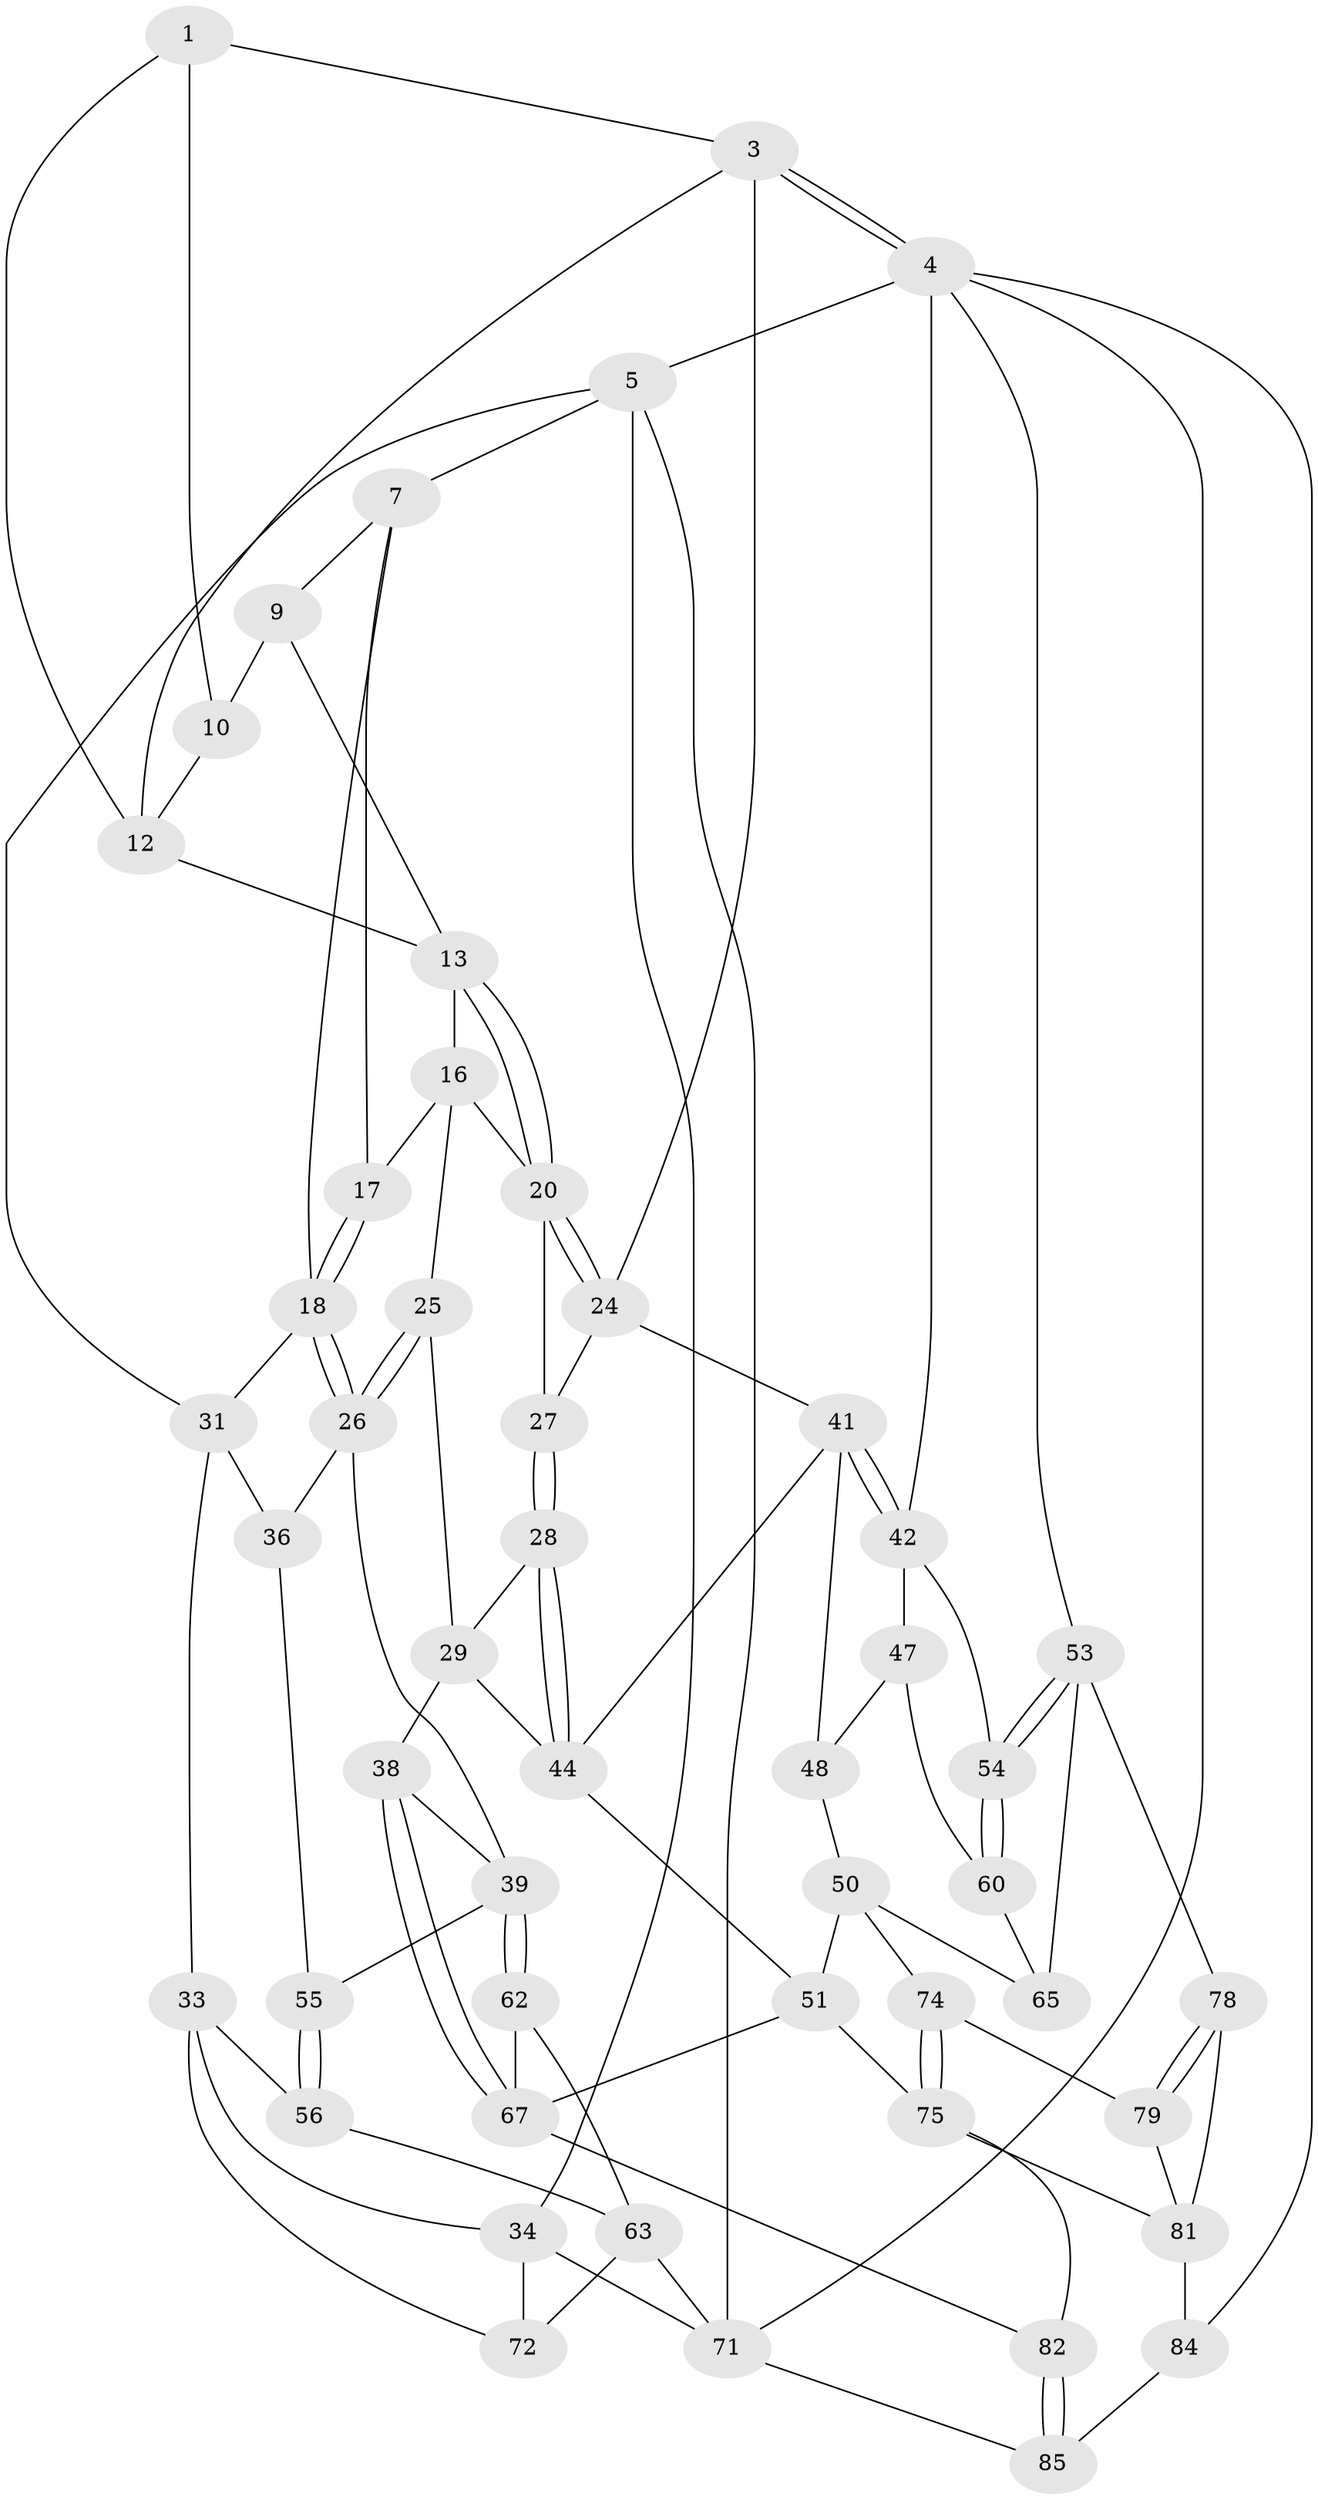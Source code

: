 // original degree distribution, {3: 0.023255813953488372, 4: 0.2441860465116279, 6: 0.22093023255813954, 5: 0.5116279069767442}
// Generated by graph-tools (version 1.1) at 2025/11/02/27/25 16:11:51]
// undirected, 51 vertices, 109 edges
graph export_dot {
graph [start="1"]
  node [color=gray90,style=filled];
  1 [pos="+0.8789315527855543+0",super="+2"];
  3 [pos="+1+0",super="+23"];
  4 [pos="+1+0",super="+52"];
  5 [pos="+0+0",super="+6"];
  7 [pos="+0.28942745336557263+0",super="+8"];
  9 [pos="+0.5081483347775033+0"];
  10 [pos="+0.6343775104743705+0",super="+11"];
  12 [pos="+0.7230091144329205+0.20545497251462463",super="+15"];
  13 [pos="+0.6724644225034058+0.20165267117313646",super="+14"];
  16 [pos="+0.5251957004692532+0.25358393934885787",super="+22"];
  17 [pos="+0.36137469556040286+0.14917102125613713"];
  18 [pos="+0.32505169339980744+0.33027586639527834",super="+19"];
  20 [pos="+0.5855287718071199+0.3231496534386117",super="+21"];
  24 [pos="+0.802321503771517+0.3159171528244772",super="+30"];
  25 [pos="+0.486732863920493+0.3702310035115131"];
  26 [pos="+0.32824523204391426+0.3367994283419422",super="+35"];
  27 [pos="+0.614550096642597+0.4200162706598261"];
  28 [pos="+0.6059817619336232+0.4555953495988528"];
  29 [pos="+0.4906018394686907+0.4028392424331688",super="+37"];
  31 [pos="+0.14368714716185188+0.3466942849131336",super="+32"];
  33 [pos="+0.03183587068493117+0.5161276486251394",super="+57"];
  34 [pos="+0+0.4998471360380287",super="+70"];
  36 [pos="+0.15254509703280184+0.5216515183487178"];
  38 [pos="+0.43419895473135023+0.5792309642677393"];
  39 [pos="+0.40898899498721325+0.5753071834692192",super="+40"];
  41 [pos="+0.8343728640409654+0.3696776913260164",super="+43"];
  42 [pos="+1+0.3072222343997857",super="+46"];
  44 [pos="+0.6073099421930009+0.5117762144003863",super="+45"];
  47 [pos="+0.991204729249386+0.5862645371643228",super="+59"];
  48 [pos="+0.837564981701268+0.4927501678307645",super="+49"];
  50 [pos="+0.6998396929966559+0.66250866976633",super="+66"];
  51 [pos="+0.632952229817869+0.624502918713835",super="+69"];
  53 [pos="+1+1",super="+77"];
  54 [pos="+1+1"];
  55 [pos="+0.18332528022614722+0.6460904936073772",super="+58"];
  56 [pos="+0.12736432655982904+0.7190928061719496",super="+64"];
  60 [pos="+1+0.8791686976971219",super="+61"];
  62 [pos="+0.31134191234947883+0.8505513671610024"];
  63 [pos="+0.3031967161756965+0.8490735326050537",super="+73"];
  65 [pos="+0.740342761565922+0.7192070404075868",super="+76"];
  67 [pos="+0.4549825750278459+0.8189283671768841",super="+68"];
  71 [pos="+0+1",super="+86"];
  72 [pos="+0.07047870260714661+0.8189000804001635"];
  74 [pos="+0.6502638740355792+0.7666826758960318"];
  75 [pos="+0.4656084497138936+0.8251046397751773",super="+80"];
  78 [pos="+0.7080131401261196+0.9323715866461947"];
  79 [pos="+0.6326174001846232+0.8148234591518813"];
  81 [pos="+0.5920875624835938+0.9090743881088302",super="+83"];
  82 [pos="+0.4280701258689702+1"];
  84 [pos="+0.6389129068125126+1"];
  85 [pos="+0.4357589487008922+1"];
  1 -- 3;
  1 -- 12;
  1 -- 10;
  3 -- 4;
  3 -- 4;
  3 -- 24;
  3 -- 12;
  4 -- 5;
  4 -- 42;
  4 -- 53;
  4 -- 71;
  4 -- 84;
  5 -- 34;
  5 -- 71;
  5 -- 7;
  5 -- 31;
  7 -- 18;
  7 -- 9;
  7 -- 17;
  9 -- 10;
  9 -- 13;
  10 -- 12;
  12 -- 13;
  13 -- 20;
  13 -- 20;
  13 -- 16;
  16 -- 17;
  16 -- 25;
  16 -- 20;
  17 -- 18;
  17 -- 18;
  18 -- 26;
  18 -- 26;
  18 -- 31;
  20 -- 24;
  20 -- 24;
  20 -- 27;
  24 -- 41;
  24 -- 27;
  25 -- 26;
  25 -- 26;
  25 -- 29;
  26 -- 36;
  26 -- 39;
  27 -- 28;
  27 -- 28;
  28 -- 29;
  28 -- 44;
  28 -- 44;
  29 -- 44;
  29 -- 38;
  31 -- 33;
  31 -- 36;
  33 -- 34;
  33 -- 56;
  33 -- 72;
  34 -- 72;
  34 -- 71;
  36 -- 55;
  38 -- 39;
  38 -- 67;
  38 -- 67;
  39 -- 62;
  39 -- 62;
  39 -- 55;
  41 -- 42;
  41 -- 42;
  41 -- 48;
  41 -- 44;
  42 -- 54;
  42 -- 47;
  44 -- 51;
  47 -- 48 [weight=2];
  47 -- 60;
  48 -- 50;
  50 -- 51;
  50 -- 65;
  50 -- 74;
  51 -- 75;
  51 -- 67;
  53 -- 54;
  53 -- 54;
  53 -- 65;
  53 -- 78;
  54 -- 60;
  54 -- 60;
  55 -- 56 [weight=2];
  55 -- 56;
  56 -- 63;
  60 -- 65 [weight=2];
  62 -- 63;
  62 -- 67;
  63 -- 72;
  63 -- 71;
  67 -- 82;
  71 -- 85;
  74 -- 75;
  74 -- 75;
  74 -- 79;
  75 -- 81;
  75 -- 82;
  78 -- 79;
  78 -- 79;
  78 -- 81;
  79 -- 81;
  81 -- 84;
  82 -- 85;
  82 -- 85;
  84 -- 85;
}
